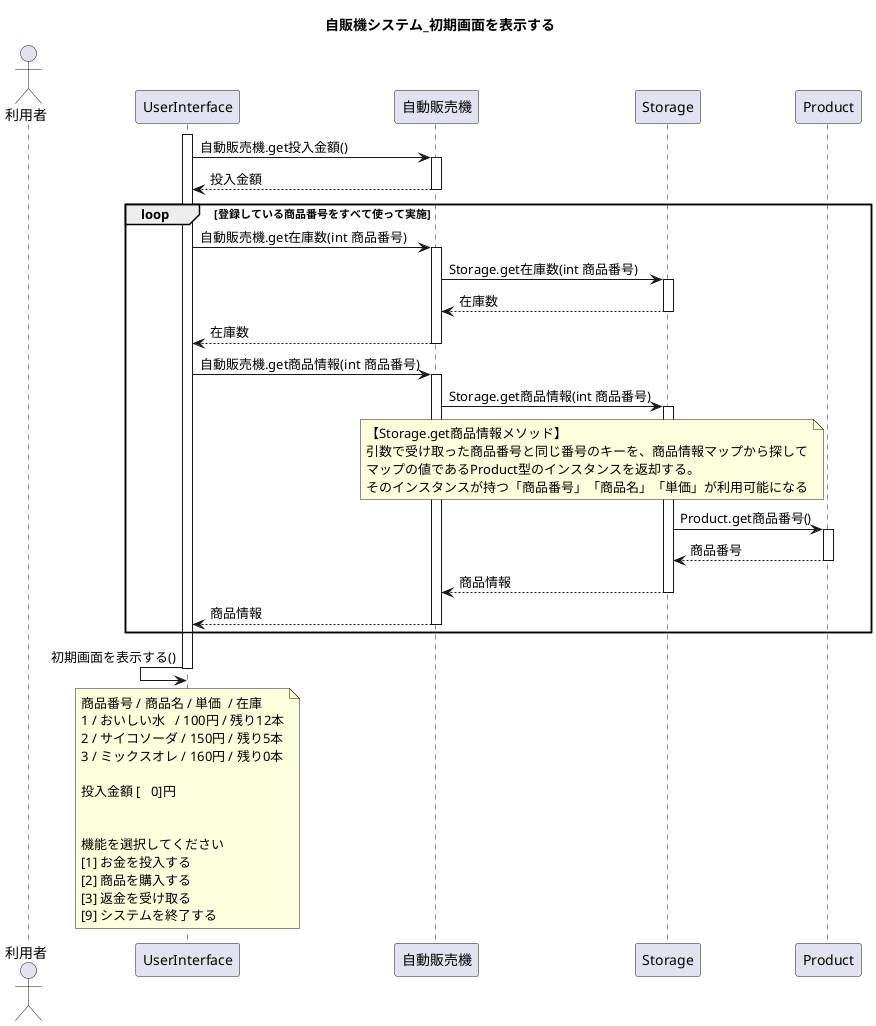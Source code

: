 @startuml
title 自販機システム_初期画面を表示する

actor 利用者
activate UserInterface
UserInterface -> 自動販売機 : 自動販売機.get投入金額()
activate 自動販売機
UserInterface <-- 自動販売機 : 投入金額
deactivate 自動販売機

loop 登録している商品番号をすべて使って実施
UserInterface -> 自動販売機 : 自動販売機.get在庫数(int 商品番号)
activate 自動販売機
自動販売機 -> Storage : Storage.get在庫数(int 商品番号)
activate Storage
自動販売機 <-- Storage : 在庫数
deactivate Storage
UserInterface <-- 自動販売機 : 在庫数
deactivate 自動販売機

UserInterface -> 自動販売機 : 自動販売機.get商品情報(int 商品番号)
activate 自動販売機
自動販売機 -> Storage : Storage.get商品情報(int 商品番号)
activate Storage

note left of Product
【Storage.get商品情報メソッド】
引数で受け取った商品番号と同じ番号のキーを、商品情報マップから探して
マップの値であるProduct型のインスタンスを返却する。
そのインスタンスが持つ「商品番号」「商品名」「単価」が利用可能になる
end note

Storage -> Product : Product.get商品番号()
activate Product
Storage <-- Product : 商品番号
deactivate Product
自動販売機 <-- Storage : 商品情報
deactivate Storage
UserInterface <-- 自動販売機 : 商品情報
deactivate 自動販売機
end loop

UserInterface <- UserInterface : 初期画面を表示する()
note over UserInterface
商品番号 / 商品名 / 単価  / 在庫
1 / おいしい水   / 100円 / 残り12本
2 / サイコソーダ / 150円 / 残り5本
3 / ミックスオレ / 160円 / 残り0本

投入金額 [   0]円


機能を選択してください
[1] お金を投入する
[2] 商品を購入する
[3] 返金を受け取る
[9] システムを終了する
end note
deactivate UserInterface
@enduml